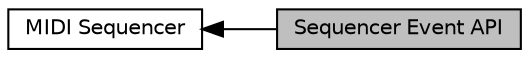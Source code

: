 digraph "Sequencer Event API"
{
  edge [fontname="Helvetica",fontsize="10",labelfontname="Helvetica",labelfontsize="10"];
  node [fontname="Helvetica",fontsize="10",shape=record];
  rankdir=LR;
  Node0 [label="Sequencer Event API",height=0.2,width=0.4,color="black", fillcolor="grey75", style="filled", fontcolor="black"];
  Node1 [label="MIDI Sequencer",height=0.2,width=0.4,color="black", fillcolor="white", style="filled",URL="$group___sequencer.html"];
  Node1->Node0 [shape=plaintext, dir="back", style="solid"];
}
